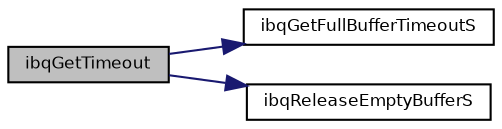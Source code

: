 digraph "ibqGetTimeout"
{
  bgcolor="transparent";
  edge [fontname="Helvetica",fontsize="8",labelfontname="Helvetica",labelfontsize="8"];
  node [fontname="Helvetica",fontsize="8",shape=record];
  rankdir="LR";
  Node10 [label="ibqGetTimeout",height=0.2,width=0.4,color="black", fillcolor="grey75", style="filled", fontcolor="black"];
  Node10 -> Node11 [color="midnightblue",fontsize="8",style="solid",fontname="Helvetica"];
  Node11 [label="ibqGetFullBufferTimeoutS",height=0.2,width=0.4,color="black",URL="$group___h_a_l___b_u_f_f_e_r_s.html#gab15c822e09c04d8ab8a6173dc5c86b04",tooltip="Gets the next filled buffer from the queue. "];
  Node10 -> Node12 [color="midnightblue",fontsize="8",style="solid",fontname="Helvetica"];
  Node12 [label="ibqReleaseEmptyBufferS",height=0.2,width=0.4,color="black",URL="$group___h_a_l___b_u_f_f_e_r_s.html#ga84bd11d1a8f4125aac9261d6eda50857",tooltip="Releases the buffer back in the queue. "];
}
